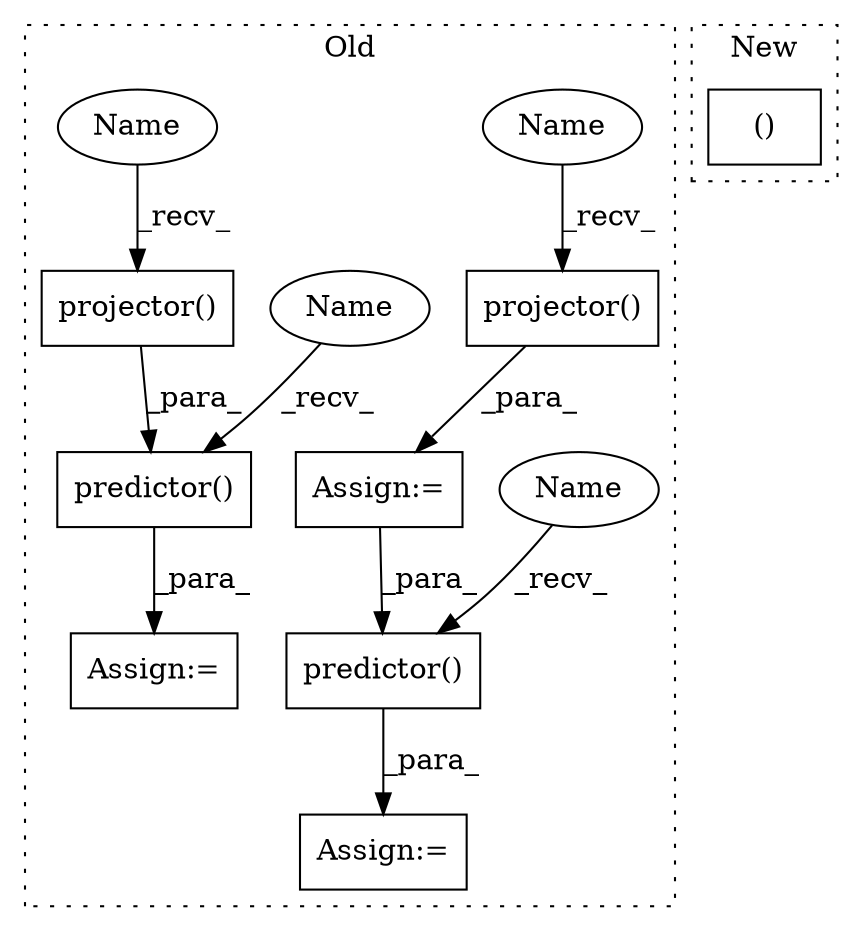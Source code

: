 digraph G {
subgraph cluster0 {
1 [label="predictor()" a="75" s="6938,6955" l="15,1" shape="box"];
3 [label="predictor()" a="75" s="6970,6987" l="15,1" shape="box"];
4 [label="projector()" a="75" s="6865,6886" l="15,1" shape="box"];
5 [label="Assign:=" a="68" s="6898" l="3" shape="box"];
6 [label="projector()" a="75" s="6901,6922" l="15,1" shape="box"];
7 [label="Assign:=" a="68" s="6935" l="3" shape="box"];
8 [label="Assign:=" a="68" s="6967" l="3" shape="box"];
9 [label="Name" a="87" s="6970" l="4" shape="ellipse"];
10 [label="Name" a="87" s="6901" l="4" shape="ellipse"];
11 [label="Name" a="87" s="6938" l="4" shape="ellipse"];
12 [label="Name" a="87" s="6865" l="4" shape="ellipse"];
label = "Old";
style="dotted";
}
subgraph cluster1 {
2 [label="()" a="54" s="6867" l="4" shape="box"];
label = "New";
style="dotted";
}
1 -> 7 [label="_para_"];
3 -> 8 [label="_para_"];
4 -> 1 [label="_para_"];
5 -> 3 [label="_para_"];
6 -> 5 [label="_para_"];
9 -> 3 [label="_recv_"];
10 -> 6 [label="_recv_"];
11 -> 1 [label="_recv_"];
12 -> 4 [label="_recv_"];
}